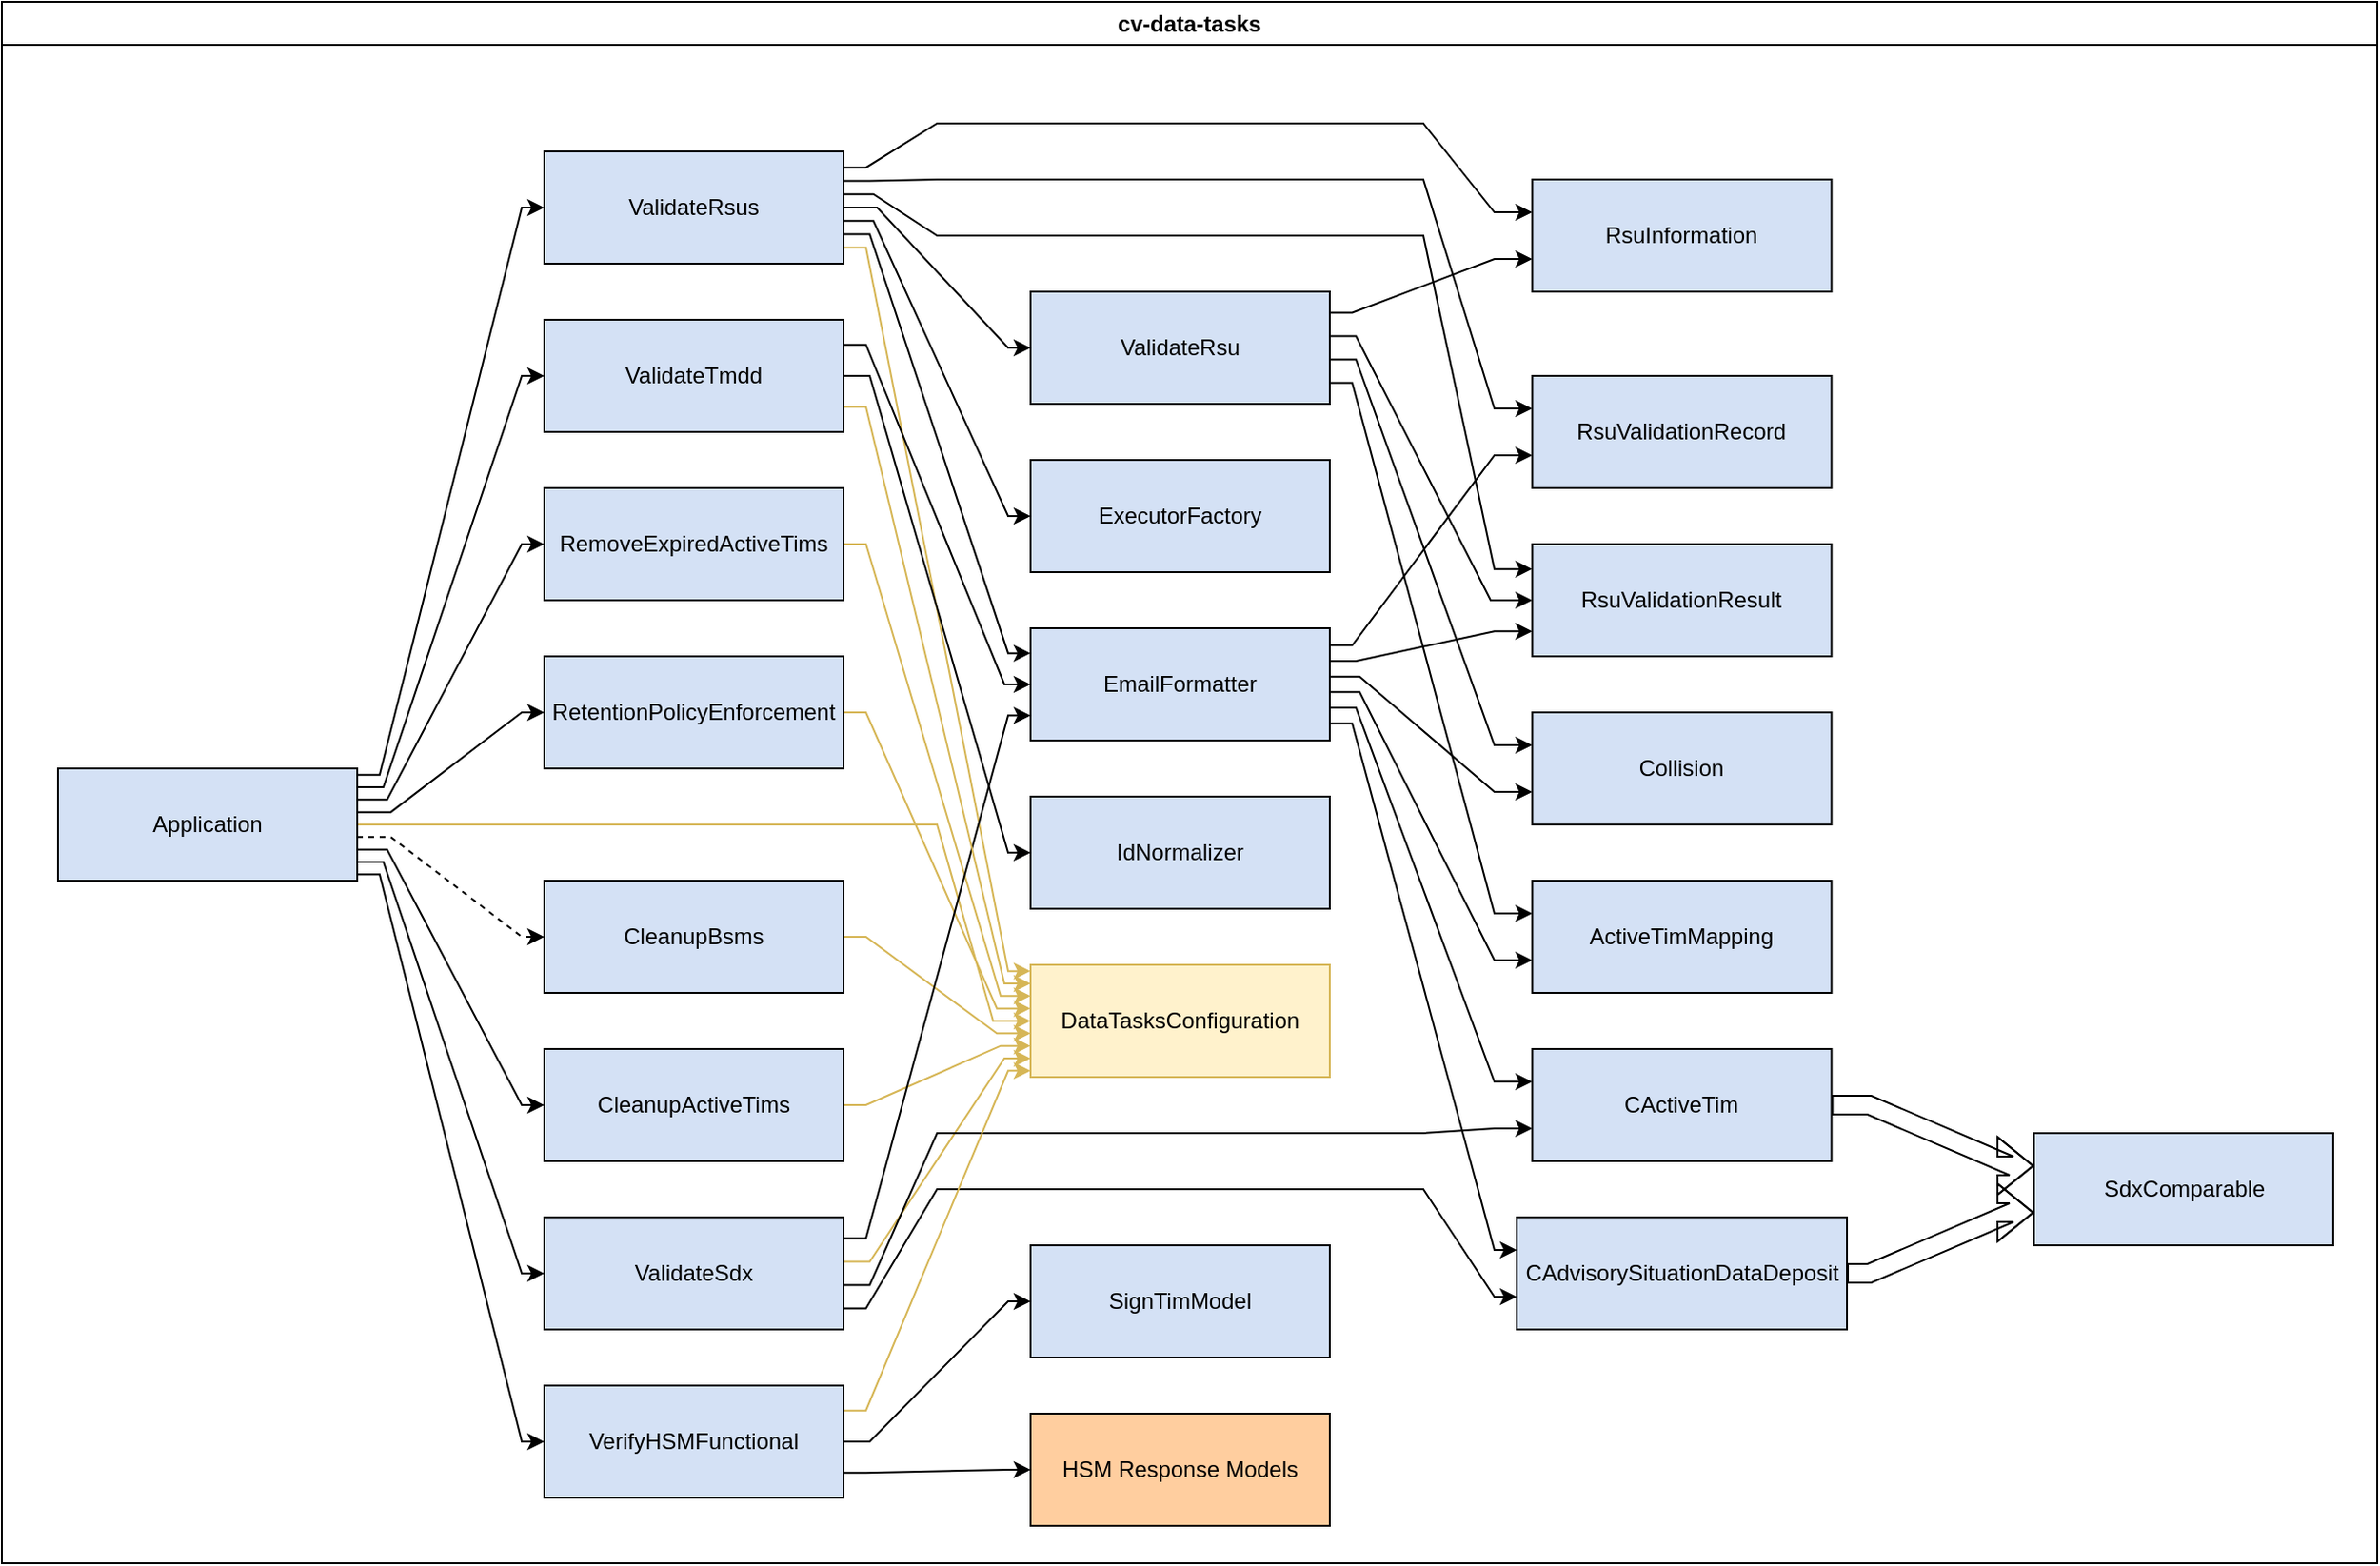 <mxfile version="24.2.5" type="device">
  <diagram id="C5RBs43oDa-KdzZeNtuy" name="Page-1">
    <mxGraphModel dx="2812" dy="2137" grid="1" gridSize="10" guides="1" tooltips="1" connect="1" arrows="1" fold="1" page="1" pageScale="1" pageWidth="827" pageHeight="1169" math="0" shadow="0">
      <root>
        <mxCell id="WIyWlLk6GJQsqaUBKTNV-0" />
        <mxCell id="WIyWlLk6GJQsqaUBKTNV-1" parent="WIyWlLk6GJQsqaUBKTNV-0" />
        <mxCell id="va2_-kU2H1jiuco8N1ax-3" value="DataTasksConfiguration" style="rounded=0;whiteSpace=wrap;html=1;fillColor=#fff2cc;container=0;strokeColor=#d6b656;gradientColor=none;" parent="WIyWlLk6GJQsqaUBKTNV-1" vertex="1">
          <mxGeometry x="520" y="450" width="160" height="60" as="geometry" />
        </mxCell>
        <mxCell id="LZZLjWpjytnXYlWd8Y8f-74" style="edgeStyle=orthogonalEdgeStyle;rounded=0;orthogonalLoop=1;jettySize=auto;html=1;noEdgeStyle=1;orthogonal=1;" edge="1" parent="WIyWlLk6GJQsqaUBKTNV-1" source="LZZLjWpjytnXYlWd8Y8f-1" target="LZZLjWpjytnXYlWd8Y8f-6">
          <mxGeometry relative="1" as="geometry">
            <Array as="points">
              <mxPoint x="696" y="304.167" />
              <mxPoint x="768" y="447.5" />
            </Array>
          </mxGeometry>
        </mxCell>
        <mxCell id="LZZLjWpjytnXYlWd8Y8f-75" style="edgeStyle=orthogonalEdgeStyle;rounded=0;orthogonalLoop=1;jettySize=auto;html=1;noEdgeStyle=1;orthogonal=1;" edge="1" parent="WIyWlLk6GJQsqaUBKTNV-1" source="LZZLjWpjytnXYlWd8Y8f-1" target="LZZLjWpjytnXYlWd8Y8f-7">
          <mxGeometry relative="1" as="geometry">
            <Array as="points">
              <mxPoint x="694" y="312.5" />
              <mxPoint x="768" y="512.5" />
            </Array>
          </mxGeometry>
        </mxCell>
        <mxCell id="LZZLjWpjytnXYlWd8Y8f-76" style="edgeStyle=orthogonalEdgeStyle;rounded=0;orthogonalLoop=1;jettySize=auto;html=1;noEdgeStyle=1;orthogonal=1;" edge="1" parent="WIyWlLk6GJQsqaUBKTNV-1" source="LZZLjWpjytnXYlWd8Y8f-1" target="LZZLjWpjytnXYlWd8Y8f-8">
          <mxGeometry relative="1" as="geometry">
            <Array as="points">
              <mxPoint x="692" y="320.833" />
              <mxPoint x="768" y="602.5" />
            </Array>
          </mxGeometry>
        </mxCell>
        <mxCell id="LZZLjWpjytnXYlWd8Y8f-77" style="edgeStyle=orthogonalEdgeStyle;rounded=0;orthogonalLoop=1;jettySize=auto;html=1;noEdgeStyle=1;orthogonal=1;" edge="1" parent="WIyWlLk6GJQsqaUBKTNV-1" source="LZZLjWpjytnXYlWd8Y8f-1" target="LZZLjWpjytnXYlWd8Y8f-9">
          <mxGeometry relative="1" as="geometry">
            <Array as="points">
              <mxPoint x="696" y="295.833" />
              <mxPoint x="768" y="357.5" />
            </Array>
          </mxGeometry>
        </mxCell>
        <mxCell id="LZZLjWpjytnXYlWd8Y8f-78" style="edgeStyle=orthogonalEdgeStyle;rounded=0;orthogonalLoop=1;jettySize=auto;html=1;noEdgeStyle=1;orthogonal=1;" edge="1" parent="WIyWlLk6GJQsqaUBKTNV-1" source="LZZLjWpjytnXYlWd8Y8f-1" target="LZZLjWpjytnXYlWd8Y8f-11">
          <mxGeometry relative="1" as="geometry">
            <Array as="points">
              <mxPoint x="692" y="279.167" />
              <mxPoint x="768" y="177.5" />
            </Array>
          </mxGeometry>
        </mxCell>
        <mxCell id="LZZLjWpjytnXYlWd8Y8f-79" style="edgeStyle=orthogonalEdgeStyle;rounded=0;orthogonalLoop=1;jettySize=auto;html=1;noEdgeStyle=1;orthogonal=1;" edge="1" parent="WIyWlLk6GJQsqaUBKTNV-1" source="LZZLjWpjytnXYlWd8Y8f-1" target="LZZLjWpjytnXYlWd8Y8f-12">
          <mxGeometry relative="1" as="geometry">
            <Array as="points">
              <mxPoint x="694" y="287.5" />
              <mxPoint x="768" y="271.667" />
            </Array>
          </mxGeometry>
        </mxCell>
        <mxCell id="LZZLjWpjytnXYlWd8Y8f-1" value="EmailFormatter" style="rounded=0;whiteSpace=wrap;html=1;fillColor=#D4E1F5;container=0;" vertex="1" parent="WIyWlLk6GJQsqaUBKTNV-1">
          <mxGeometry x="520" y="270" width="160" height="60" as="geometry" />
        </mxCell>
        <mxCell id="LZZLjWpjytnXYlWd8Y8f-2" value="ExecutorFactory" style="rounded=0;whiteSpace=wrap;html=1;fillColor=#D4E1F5;container=0;" vertex="1" parent="WIyWlLk6GJQsqaUBKTNV-1">
          <mxGeometry x="520" y="180" width="160" height="60" as="geometry" />
        </mxCell>
        <mxCell id="LZZLjWpjytnXYlWd8Y8f-3" value="IdNormalizer" style="rounded=0;whiteSpace=wrap;html=1;fillColor=#D4E1F5;container=0;" vertex="1" parent="WIyWlLk6GJQsqaUBKTNV-1">
          <mxGeometry x="520" y="360" width="160" height="60" as="geometry" />
        </mxCell>
        <mxCell id="LZZLjWpjytnXYlWd8Y8f-5" value="HSM Response Models" style="rounded=0;whiteSpace=wrap;html=1;fillColor=#FFCE9F;container=0;" vertex="1" parent="WIyWlLk6GJQsqaUBKTNV-1">
          <mxGeometry x="520" y="690" width="160" height="60" as="geometry" />
        </mxCell>
        <mxCell id="LZZLjWpjytnXYlWd8Y8f-6" value="ActiveTimMapping" style="rounded=0;whiteSpace=wrap;html=1;fillColor=#D4E1F5;container=0;" vertex="1" parent="WIyWlLk6GJQsqaUBKTNV-1">
          <mxGeometry x="788.25" y="405" width="160" height="60" as="geometry" />
        </mxCell>
        <mxCell id="LZZLjWpjytnXYlWd8Y8f-80" style="edgeStyle=orthogonalEdgeStyle;rounded=0;orthogonalLoop=1;jettySize=auto;html=1;shape=flexArrow;noEdgeStyle=1;orthogonal=1;" edge="1" parent="WIyWlLk6GJQsqaUBKTNV-1" source="LZZLjWpjytnXYlWd8Y8f-7" target="LZZLjWpjytnXYlWd8Y8f-13">
          <mxGeometry relative="1" as="geometry">
            <Array as="points">
              <mxPoint x="968.5" y="525" />
              <mxPoint x="1044.5" y="557.5" />
            </Array>
          </mxGeometry>
        </mxCell>
        <mxCell id="LZZLjWpjytnXYlWd8Y8f-7" value="CActiveTim" style="rounded=0;whiteSpace=wrap;html=1;fillColor=#D4E1F5;container=0;" vertex="1" parent="WIyWlLk6GJQsqaUBKTNV-1">
          <mxGeometry x="788.25" y="495" width="160" height="60" as="geometry" />
        </mxCell>
        <mxCell id="LZZLjWpjytnXYlWd8Y8f-81" style="edgeStyle=orthogonalEdgeStyle;rounded=0;orthogonalLoop=1;jettySize=auto;html=1;shape=flexArrow;noEdgeStyle=1;orthogonal=1;" edge="1" parent="WIyWlLk6GJQsqaUBKTNV-1" source="LZZLjWpjytnXYlWd8Y8f-8" target="LZZLjWpjytnXYlWd8Y8f-13">
          <mxGeometry relative="1" as="geometry">
            <Array as="points">
              <mxPoint x="968.5" y="615" />
              <mxPoint x="1044.5" y="582.5" />
            </Array>
          </mxGeometry>
        </mxCell>
        <mxCell id="LZZLjWpjytnXYlWd8Y8f-8" value="CAdvisorySituationDataDeposit" style="rounded=0;whiteSpace=wrap;html=1;fillColor=#D4E1F5;container=0;" vertex="1" parent="WIyWlLk6GJQsqaUBKTNV-1">
          <mxGeometry x="780" y="585" width="176.5" height="60" as="geometry" />
        </mxCell>
        <mxCell id="LZZLjWpjytnXYlWd8Y8f-9" value="Collision" style="rounded=0;whiteSpace=wrap;html=1;fillColor=#D4E1F5;container=0;" vertex="1" parent="WIyWlLk6GJQsqaUBKTNV-1">
          <mxGeometry x="788.25" y="315" width="160" height="60" as="geometry" />
        </mxCell>
        <mxCell id="LZZLjWpjytnXYlWd8Y8f-10" value="RsuInformation" style="rounded=0;whiteSpace=wrap;html=1;fillColor=#D4E1F5;container=0;" vertex="1" parent="WIyWlLk6GJQsqaUBKTNV-1">
          <mxGeometry x="788.25" y="30" width="160" height="60" as="geometry" />
        </mxCell>
        <mxCell id="LZZLjWpjytnXYlWd8Y8f-11" value="RsuValidationRecord" style="rounded=0;whiteSpace=wrap;html=1;fillColor=#D4E1F5;container=0;" vertex="1" parent="WIyWlLk6GJQsqaUBKTNV-1">
          <mxGeometry x="788.25" y="135" width="160" height="60" as="geometry" />
        </mxCell>
        <mxCell id="LZZLjWpjytnXYlWd8Y8f-12" value="RsuValidationResult" style="rounded=0;whiteSpace=wrap;html=1;fillColor=#D4E1F5;container=0;" vertex="1" parent="WIyWlLk6GJQsqaUBKTNV-1">
          <mxGeometry x="788.25" y="225" width="160" height="60" as="geometry" />
        </mxCell>
        <mxCell id="LZZLjWpjytnXYlWd8Y8f-13" value="SdxComparable" style="rounded=0;whiteSpace=wrap;html=1;fillColor=#D4E1F5;container=0;" vertex="1" parent="WIyWlLk6GJQsqaUBKTNV-1">
          <mxGeometry x="1056.5" y="540" width="160" height="60" as="geometry" />
        </mxCell>
        <mxCell id="LZZLjWpjytnXYlWd8Y8f-14" value="SignTimModel" style="rounded=0;whiteSpace=wrap;html=1;fillColor=#D4E1F5;container=0;" vertex="1" parent="WIyWlLk6GJQsqaUBKTNV-1">
          <mxGeometry x="520" y="600" width="160" height="60" as="geometry" />
        </mxCell>
        <mxCell id="LZZLjWpjytnXYlWd8Y8f-38" style="edgeStyle=orthogonalEdgeStyle;rounded=0;orthogonalLoop=1;jettySize=auto;html=1;noEdgeStyle=1;orthogonal=1;" edge="1" parent="WIyWlLk6GJQsqaUBKTNV-1" source="LZZLjWpjytnXYlWd8Y8f-15" target="LZZLjWpjytnXYlWd8Y8f-27">
          <mxGeometry relative="1" as="geometry">
            <Array as="points">
              <mxPoint x="176" y="388.333" />
              <mxPoint x="248" y="525" />
            </Array>
          </mxGeometry>
        </mxCell>
        <mxCell id="LZZLjWpjytnXYlWd8Y8f-39" style="edgeStyle=orthogonalEdgeStyle;rounded=0;orthogonalLoop=1;jettySize=auto;html=1;noEdgeStyle=1;orthogonal=1;" edge="1" parent="WIyWlLk6GJQsqaUBKTNV-1" source="LZZLjWpjytnXYlWd8Y8f-15" target="LZZLjWpjytnXYlWd8Y8f-29">
          <mxGeometry relative="1" as="geometry">
            <Array as="points">
              <mxPoint x="176" y="361.667" />
              <mxPoint x="248" y="225" />
            </Array>
          </mxGeometry>
        </mxCell>
        <mxCell id="LZZLjWpjytnXYlWd8Y8f-40" style="edgeStyle=orthogonalEdgeStyle;rounded=0;orthogonalLoop=1;jettySize=auto;html=1;noEdgeStyle=1;orthogonal=1;" edge="1" parent="WIyWlLk6GJQsqaUBKTNV-1" source="LZZLjWpjytnXYlWd8Y8f-15" target="LZZLjWpjytnXYlWd8Y8f-30">
          <mxGeometry relative="1" as="geometry">
            <Array as="points">
              <mxPoint x="178" y="368.333" />
              <mxPoint x="248" y="315" />
            </Array>
          </mxGeometry>
        </mxCell>
        <mxCell id="LZZLjWpjytnXYlWd8Y8f-41" style="edgeStyle=orthogonalEdgeStyle;rounded=0;orthogonalLoop=1;jettySize=auto;html=1;noEdgeStyle=1;orthogonal=1;" edge="1" parent="WIyWlLk6GJQsqaUBKTNV-1" source="LZZLjWpjytnXYlWd8Y8f-15" target="LZZLjWpjytnXYlWd8Y8f-32">
          <mxGeometry relative="1" as="geometry">
            <Array as="points">
              <mxPoint x="172" y="348.333" />
              <mxPoint x="248" y="45" />
            </Array>
          </mxGeometry>
        </mxCell>
        <mxCell id="LZZLjWpjytnXYlWd8Y8f-42" style="edgeStyle=orthogonalEdgeStyle;rounded=0;orthogonalLoop=1;jettySize=auto;html=1;noEdgeStyle=1;orthogonal=1;" edge="1" parent="WIyWlLk6GJQsqaUBKTNV-1" source="LZZLjWpjytnXYlWd8Y8f-15" target="LZZLjWpjytnXYlWd8Y8f-33">
          <mxGeometry relative="1" as="geometry">
            <Array as="points">
              <mxPoint x="174" y="395.0" />
              <mxPoint x="248" y="615" />
            </Array>
          </mxGeometry>
        </mxCell>
        <mxCell id="LZZLjWpjytnXYlWd8Y8f-44" style="edgeStyle=orthogonalEdgeStyle;rounded=0;orthogonalLoop=1;jettySize=auto;html=1;noEdgeStyle=1;orthogonal=1;" edge="1" parent="WIyWlLk6GJQsqaUBKTNV-1" source="LZZLjWpjytnXYlWd8Y8f-15" target="LZZLjWpjytnXYlWd8Y8f-34">
          <mxGeometry relative="1" as="geometry">
            <Array as="points">
              <mxPoint x="174" y="355" />
              <mxPoint x="248" y="135" />
            </Array>
          </mxGeometry>
        </mxCell>
        <mxCell id="LZZLjWpjytnXYlWd8Y8f-45" style="edgeStyle=orthogonalEdgeStyle;rounded=0;orthogonalLoop=1;jettySize=auto;html=1;noEdgeStyle=1;orthogonal=1;" edge="1" parent="WIyWlLk6GJQsqaUBKTNV-1" source="LZZLjWpjytnXYlWd8Y8f-15" target="LZZLjWpjytnXYlWd8Y8f-35">
          <mxGeometry relative="1" as="geometry">
            <Array as="points">
              <mxPoint x="172" y="401.667" />
              <mxPoint x="248" y="705" />
            </Array>
          </mxGeometry>
        </mxCell>
        <mxCell id="LZZLjWpjytnXYlWd8Y8f-46" style="edgeStyle=orthogonalEdgeStyle;rounded=0;orthogonalLoop=1;jettySize=auto;html=1;noEdgeStyle=1;orthogonal=1;fillColor=#fff2cc;strokeColor=#d6b656;" edge="1" parent="WIyWlLk6GJQsqaUBKTNV-1" source="LZZLjWpjytnXYlWd8Y8f-15" target="va2_-kU2H1jiuco8N1ax-3">
          <mxGeometry relative="1" as="geometry">
            <Array as="points">
              <mxPoint x="180" y="375.0" />
              <mxPoint x="210" y="375" />
              <mxPoint x="470" y="375" />
              <mxPoint x="500" y="480.0" />
            </Array>
          </mxGeometry>
        </mxCell>
        <mxCell id="LZZLjWpjytnXYlWd8Y8f-84" style="rounded=0;orthogonalLoop=1;jettySize=auto;html=1;elbow=vertical;dashed=1;noEdgeStyle=1;orthogonal=1;" edge="1" parent="WIyWlLk6GJQsqaUBKTNV-1" source="LZZLjWpjytnXYlWd8Y8f-15" target="LZZLjWpjytnXYlWd8Y8f-28">
          <mxGeometry relative="1" as="geometry">
            <Array as="points">
              <mxPoint x="178" y="381.667" />
              <mxPoint x="248" y="435" />
            </Array>
          </mxGeometry>
        </mxCell>
        <mxCell id="LZZLjWpjytnXYlWd8Y8f-15" value="Application" style="rounded=0;whiteSpace=wrap;html=1;fillColor=#D4E1F5;container=0;" vertex="1" parent="WIyWlLk6GJQsqaUBKTNV-1">
          <mxGeometry y="345" width="160" height="60" as="geometry" />
        </mxCell>
        <mxCell id="LZZLjWpjytnXYlWd8Y8f-47" style="edgeStyle=orthogonalEdgeStyle;rounded=0;orthogonalLoop=1;jettySize=auto;html=1;noEdgeStyle=1;orthogonal=1;fillColor=#fff2cc;strokeColor=#d6b656;" edge="1" parent="WIyWlLk6GJQsqaUBKTNV-1" source="LZZLjWpjytnXYlWd8Y8f-27" target="va2_-kU2H1jiuco8N1ax-3">
          <mxGeometry relative="1" as="geometry">
            <Array as="points">
              <mxPoint x="432" y="525" />
              <mxPoint x="504" y="493.333" />
            </Array>
          </mxGeometry>
        </mxCell>
        <mxCell id="LZZLjWpjytnXYlWd8Y8f-27" value="CleanupActiveTims" style="rounded=0;whiteSpace=wrap;html=1;fillColor=#D4E1F5;container=0;" vertex="1" parent="WIyWlLk6GJQsqaUBKTNV-1">
          <mxGeometry x="260" y="495" width="160" height="60" as="geometry" />
        </mxCell>
        <mxCell id="LZZLjWpjytnXYlWd8Y8f-48" style="edgeStyle=orthogonalEdgeStyle;rounded=0;orthogonalLoop=1;jettySize=auto;html=1;noEdgeStyle=1;orthogonal=1;fillColor=#fff2cc;strokeColor=#d6b656;" edge="1" parent="WIyWlLk6GJQsqaUBKTNV-1" source="LZZLjWpjytnXYlWd8Y8f-28" target="va2_-kU2H1jiuco8N1ax-3">
          <mxGeometry relative="1" as="geometry">
            <Array as="points">
              <mxPoint x="432" y="435" />
              <mxPoint x="502" y="486.667" />
            </Array>
          </mxGeometry>
        </mxCell>
        <mxCell id="LZZLjWpjytnXYlWd8Y8f-28" value="CleanupBsms" style="rounded=0;whiteSpace=wrap;html=1;fillColor=#D4E1F5;container=0;" vertex="1" parent="WIyWlLk6GJQsqaUBKTNV-1">
          <mxGeometry x="260" y="405" width="160" height="60" as="geometry" />
        </mxCell>
        <mxCell id="LZZLjWpjytnXYlWd8Y8f-49" style="edgeStyle=orthogonalEdgeStyle;rounded=0;orthogonalLoop=1;jettySize=auto;html=1;noEdgeStyle=1;orthogonal=1;fillColor=#fff2cc;strokeColor=#d6b656;" edge="1" parent="WIyWlLk6GJQsqaUBKTNV-1" source="LZZLjWpjytnXYlWd8Y8f-29" target="va2_-kU2H1jiuco8N1ax-3">
          <mxGeometry relative="1" as="geometry">
            <Array as="points">
              <mxPoint x="432" y="225" />
              <mxPoint x="504" y="466.667" />
            </Array>
          </mxGeometry>
        </mxCell>
        <mxCell id="LZZLjWpjytnXYlWd8Y8f-29" value="RemoveExpiredActiveTims" style="rounded=0;whiteSpace=wrap;html=1;fillColor=#D4E1F5;container=0;" vertex="1" parent="WIyWlLk6GJQsqaUBKTNV-1">
          <mxGeometry x="260" y="195" width="160" height="60" as="geometry" />
        </mxCell>
        <mxCell id="LZZLjWpjytnXYlWd8Y8f-50" style="edgeStyle=orthogonalEdgeStyle;rounded=0;orthogonalLoop=1;jettySize=auto;html=1;noEdgeStyle=1;orthogonal=1;fillColor=#fff2cc;strokeColor=#d6b656;" edge="1" parent="WIyWlLk6GJQsqaUBKTNV-1" source="LZZLjWpjytnXYlWd8Y8f-30" target="va2_-kU2H1jiuco8N1ax-3">
          <mxGeometry relative="1" as="geometry">
            <Array as="points">
              <mxPoint x="432" y="315" />
              <mxPoint x="502" y="473.333" />
            </Array>
          </mxGeometry>
        </mxCell>
        <mxCell id="LZZLjWpjytnXYlWd8Y8f-30" value="RetentionPolicyEnforcement" style="rounded=0;whiteSpace=wrap;html=1;fillColor=#D4E1F5;container=0;" vertex="1" parent="WIyWlLk6GJQsqaUBKTNV-1">
          <mxGeometry x="260" y="285" width="160" height="60" as="geometry" />
        </mxCell>
        <mxCell id="LZZLjWpjytnXYlWd8Y8f-51" style="edgeStyle=orthogonalEdgeStyle;rounded=0;orthogonalLoop=1;jettySize=auto;html=1;noEdgeStyle=1;orthogonal=1;" edge="1" parent="WIyWlLk6GJQsqaUBKTNV-1" source="LZZLjWpjytnXYlWd8Y8f-31" target="LZZLjWpjytnXYlWd8Y8f-6">
          <mxGeometry relative="1" as="geometry">
            <Array as="points">
              <mxPoint x="692" y="138.75" />
              <mxPoint x="768" y="422.5" />
            </Array>
          </mxGeometry>
        </mxCell>
        <mxCell id="LZZLjWpjytnXYlWd8Y8f-52" style="edgeStyle=orthogonalEdgeStyle;rounded=0;orthogonalLoop=1;jettySize=auto;html=1;noEdgeStyle=1;orthogonal=1;" edge="1" parent="WIyWlLk6GJQsqaUBKTNV-1" source="LZZLjWpjytnXYlWd8Y8f-31" target="LZZLjWpjytnXYlWd8Y8f-9">
          <mxGeometry relative="1" as="geometry">
            <Array as="points">
              <mxPoint x="694" y="126.25" />
              <mxPoint x="768" y="332.5" />
            </Array>
          </mxGeometry>
        </mxCell>
        <mxCell id="LZZLjWpjytnXYlWd8Y8f-53" style="edgeStyle=orthogonalEdgeStyle;rounded=0;orthogonalLoop=1;jettySize=auto;html=1;noEdgeStyle=1;orthogonal=1;" edge="1" parent="WIyWlLk6GJQsqaUBKTNV-1" source="LZZLjWpjytnXYlWd8Y8f-31" target="LZZLjWpjytnXYlWd8Y8f-10">
          <mxGeometry relative="1" as="geometry">
            <Array as="points">
              <mxPoint x="692" y="101.25" />
              <mxPoint x="768" y="72.5" />
            </Array>
          </mxGeometry>
        </mxCell>
        <mxCell id="LZZLjWpjytnXYlWd8Y8f-54" style="edgeStyle=orthogonalEdgeStyle;rounded=0;orthogonalLoop=1;jettySize=auto;html=1;noEdgeStyle=1;orthogonal=1;" edge="1" parent="WIyWlLk6GJQsqaUBKTNV-1" source="LZZLjWpjytnXYlWd8Y8f-31" target="LZZLjWpjytnXYlWd8Y8f-12">
          <mxGeometry relative="1" as="geometry">
            <Array as="points">
              <mxPoint x="694" y="113.75" />
              <mxPoint x="766" y="255" />
            </Array>
          </mxGeometry>
        </mxCell>
        <mxCell id="LZZLjWpjytnXYlWd8Y8f-31" value="ValidateRsu" style="rounded=0;whiteSpace=wrap;html=1;fillColor=#D4E1F5;container=0;" vertex="1" parent="WIyWlLk6GJQsqaUBKTNV-1">
          <mxGeometry x="520" y="90" width="160" height="60" as="geometry" />
        </mxCell>
        <mxCell id="LZZLjWpjytnXYlWd8Y8f-55" style="edgeStyle=orthogonalEdgeStyle;rounded=0;orthogonalLoop=1;jettySize=auto;html=1;noEdgeStyle=1;orthogonal=1;fillColor=#fff2cc;strokeColor=#d6b656;" edge="1" parent="WIyWlLk6GJQsqaUBKTNV-1" source="LZZLjWpjytnXYlWd8Y8f-32" target="va2_-kU2H1jiuco8N1ax-3">
          <mxGeometry relative="1" as="geometry">
            <Array as="points">
              <mxPoint x="432" y="66.429" />
              <mxPoint x="508" y="453.333" />
            </Array>
          </mxGeometry>
        </mxCell>
        <mxCell id="LZZLjWpjytnXYlWd8Y8f-57" style="edgeStyle=orthogonalEdgeStyle;rounded=0;orthogonalLoop=1;jettySize=auto;html=1;noEdgeStyle=1;orthogonal=1;" edge="1" parent="WIyWlLk6GJQsqaUBKTNV-1" source="LZZLjWpjytnXYlWd8Y8f-32" target="LZZLjWpjytnXYlWd8Y8f-1">
          <mxGeometry relative="1" as="geometry">
            <Array as="points">
              <mxPoint x="434" y="59.286" />
              <mxPoint x="508" y="283.333" />
            </Array>
          </mxGeometry>
        </mxCell>
        <mxCell id="LZZLjWpjytnXYlWd8Y8f-58" style="edgeStyle=orthogonalEdgeStyle;rounded=0;orthogonalLoop=1;jettySize=auto;html=1;noEdgeStyle=1;orthogonal=1;" edge="1" parent="WIyWlLk6GJQsqaUBKTNV-1" source="LZZLjWpjytnXYlWd8Y8f-32" target="LZZLjWpjytnXYlWd8Y8f-2">
          <mxGeometry relative="1" as="geometry">
            <Array as="points">
              <mxPoint x="436" y="52.143" />
              <mxPoint x="508" y="210" />
            </Array>
          </mxGeometry>
        </mxCell>
        <mxCell id="LZZLjWpjytnXYlWd8Y8f-60" style="edgeStyle=orthogonalEdgeStyle;rounded=0;orthogonalLoop=1;jettySize=auto;html=1;noEdgeStyle=1;orthogonal=1;" edge="1" parent="WIyWlLk6GJQsqaUBKTNV-1" source="LZZLjWpjytnXYlWd8Y8f-32" target="LZZLjWpjytnXYlWd8Y8f-10">
          <mxGeometry relative="1" as="geometry">
            <Array as="points">
              <mxPoint x="432" y="23.571" />
              <mxPoint x="470" />
              <mxPoint x="730" />
              <mxPoint x="768" y="47.5" />
            </Array>
          </mxGeometry>
        </mxCell>
        <mxCell id="LZZLjWpjytnXYlWd8Y8f-61" style="edgeStyle=orthogonalEdgeStyle;rounded=0;orthogonalLoop=1;jettySize=auto;html=1;noEdgeStyle=1;orthogonal=1;" edge="1" parent="WIyWlLk6GJQsqaUBKTNV-1" source="LZZLjWpjytnXYlWd8Y8f-32" target="LZZLjWpjytnXYlWd8Y8f-11">
          <mxGeometry relative="1" as="geometry">
            <Array as="points">
              <mxPoint x="434" y="30.714" />
              <mxPoint x="470" y="30" />
              <mxPoint x="730" y="30" />
              <mxPoint x="768" y="152.5" />
            </Array>
          </mxGeometry>
        </mxCell>
        <mxCell id="LZZLjWpjytnXYlWd8Y8f-62" style="edgeStyle=orthogonalEdgeStyle;rounded=0;orthogonalLoop=1;jettySize=auto;html=1;noEdgeStyle=1;orthogonal=1;" edge="1" parent="WIyWlLk6GJQsqaUBKTNV-1" source="LZZLjWpjytnXYlWd8Y8f-32" target="LZZLjWpjytnXYlWd8Y8f-12">
          <mxGeometry relative="1" as="geometry">
            <Array as="points">
              <mxPoint x="436" y="37.857" />
              <mxPoint x="470" y="60" />
              <mxPoint x="730" y="60" />
              <mxPoint x="768" y="238.333" />
            </Array>
          </mxGeometry>
        </mxCell>
        <mxCell id="LZZLjWpjytnXYlWd8Y8f-82" style="edgeStyle=orthogonalEdgeStyle;rounded=0;orthogonalLoop=1;jettySize=auto;html=1;noEdgeStyle=1;orthogonal=1;" edge="1" parent="WIyWlLk6GJQsqaUBKTNV-1" source="LZZLjWpjytnXYlWd8Y8f-32" target="LZZLjWpjytnXYlWd8Y8f-31">
          <mxGeometry relative="1" as="geometry">
            <Array as="points">
              <mxPoint x="438" y="45.0" />
              <mxPoint x="508" y="120" />
            </Array>
          </mxGeometry>
        </mxCell>
        <mxCell id="LZZLjWpjytnXYlWd8Y8f-32" value="ValidateRsus" style="rounded=0;whiteSpace=wrap;html=1;fillColor=#D4E1F5;container=0;" vertex="1" parent="WIyWlLk6GJQsqaUBKTNV-1">
          <mxGeometry x="260" y="15" width="160" height="60" as="geometry" />
        </mxCell>
        <mxCell id="LZZLjWpjytnXYlWd8Y8f-63" style="edgeStyle=orthogonalEdgeStyle;rounded=0;orthogonalLoop=1;jettySize=auto;html=1;noEdgeStyle=1;orthogonal=1;fillColor=#fff2cc;strokeColor=#d6b656;" edge="1" parent="WIyWlLk6GJQsqaUBKTNV-1" source="LZZLjWpjytnXYlWd8Y8f-33" target="va2_-kU2H1jiuco8N1ax-3">
          <mxGeometry relative="1" as="geometry">
            <Array as="points">
              <mxPoint x="434" y="608.75" />
              <mxPoint x="506" y="500.0" />
            </Array>
          </mxGeometry>
        </mxCell>
        <mxCell id="LZZLjWpjytnXYlWd8Y8f-64" style="edgeStyle=orthogonalEdgeStyle;rounded=0;orthogonalLoop=1;jettySize=auto;html=1;noEdgeStyle=1;orthogonal=1;" edge="1" parent="WIyWlLk6GJQsqaUBKTNV-1" source="LZZLjWpjytnXYlWd8Y8f-33" target="LZZLjWpjytnXYlWd8Y8f-1">
          <mxGeometry relative="1" as="geometry">
            <Array as="points">
              <mxPoint x="432" y="596.25" />
              <mxPoint x="508" y="316.667" />
            </Array>
          </mxGeometry>
        </mxCell>
        <mxCell id="LZZLjWpjytnXYlWd8Y8f-65" style="edgeStyle=orthogonalEdgeStyle;rounded=0;orthogonalLoop=1;jettySize=auto;html=1;noEdgeStyle=1;orthogonal=1;" edge="1" parent="WIyWlLk6GJQsqaUBKTNV-1" source="LZZLjWpjytnXYlWd8Y8f-33" target="LZZLjWpjytnXYlWd8Y8f-7">
          <mxGeometry relative="1" as="geometry">
            <Array as="points">
              <mxPoint x="434" y="621.25" />
              <mxPoint x="470" y="540" />
              <mxPoint x="730" y="540" />
              <mxPoint x="768" y="537.5" />
            </Array>
          </mxGeometry>
        </mxCell>
        <mxCell id="LZZLjWpjytnXYlWd8Y8f-66" style="edgeStyle=orthogonalEdgeStyle;rounded=0;orthogonalLoop=1;jettySize=auto;html=1;noEdgeStyle=1;orthogonal=1;" edge="1" parent="WIyWlLk6GJQsqaUBKTNV-1" source="LZZLjWpjytnXYlWd8Y8f-33" target="LZZLjWpjytnXYlWd8Y8f-8">
          <mxGeometry relative="1" as="geometry">
            <Array as="points">
              <mxPoint x="432" y="633.75" />
              <mxPoint x="470" y="570" />
              <mxPoint x="730" y="570" />
              <mxPoint x="768" y="627.5" />
            </Array>
          </mxGeometry>
        </mxCell>
        <mxCell id="LZZLjWpjytnXYlWd8Y8f-33" value="ValidateSdx" style="rounded=0;whiteSpace=wrap;html=1;fillColor=#D4E1F5;container=0;" vertex="1" parent="WIyWlLk6GJQsqaUBKTNV-1">
          <mxGeometry x="260" y="585" width="160" height="60" as="geometry" />
        </mxCell>
        <mxCell id="LZZLjWpjytnXYlWd8Y8f-67" style="edgeStyle=orthogonalEdgeStyle;rounded=0;orthogonalLoop=1;jettySize=auto;html=1;noEdgeStyle=1;orthogonal=1;fillColor=#fff2cc;strokeColor=#d6b656;" edge="1" parent="WIyWlLk6GJQsqaUBKTNV-1" source="LZZLjWpjytnXYlWd8Y8f-34" target="va2_-kU2H1jiuco8N1ax-3">
          <mxGeometry relative="1" as="geometry">
            <Array as="points">
              <mxPoint x="432" y="151.667" />
              <mxPoint x="506" y="460" />
            </Array>
          </mxGeometry>
        </mxCell>
        <mxCell id="LZZLjWpjytnXYlWd8Y8f-68" style="edgeStyle=orthogonalEdgeStyle;rounded=0;orthogonalLoop=1;jettySize=auto;html=1;noEdgeStyle=1;orthogonal=1;" edge="1" parent="WIyWlLk6GJQsqaUBKTNV-1" source="LZZLjWpjytnXYlWd8Y8f-34" target="LZZLjWpjytnXYlWd8Y8f-1">
          <mxGeometry relative="1" as="geometry">
            <Array as="points">
              <mxPoint x="432" y="118.333" />
              <mxPoint x="506" y="300" />
            </Array>
          </mxGeometry>
        </mxCell>
        <mxCell id="LZZLjWpjytnXYlWd8Y8f-69" style="edgeStyle=orthogonalEdgeStyle;rounded=0;orthogonalLoop=1;jettySize=auto;html=1;noEdgeStyle=1;orthogonal=1;" edge="1" parent="WIyWlLk6GJQsqaUBKTNV-1" source="LZZLjWpjytnXYlWd8Y8f-34" target="LZZLjWpjytnXYlWd8Y8f-3">
          <mxGeometry relative="1" as="geometry">
            <Array as="points">
              <mxPoint x="434" y="135" />
              <mxPoint x="508" y="390" />
            </Array>
          </mxGeometry>
        </mxCell>
        <mxCell id="LZZLjWpjytnXYlWd8Y8f-34" value="ValidateTmdd" style="rounded=0;whiteSpace=wrap;html=1;fillColor=#D4E1F5;container=0;" vertex="1" parent="WIyWlLk6GJQsqaUBKTNV-1">
          <mxGeometry x="260" y="105" width="160" height="60" as="geometry" />
        </mxCell>
        <mxCell id="LZZLjWpjytnXYlWd8Y8f-70" style="edgeStyle=orthogonalEdgeStyle;rounded=0;orthogonalLoop=1;jettySize=auto;html=1;noEdgeStyle=1;orthogonal=1;fillColor=#fff2cc;strokeColor=#d6b656;" edge="1" parent="WIyWlLk6GJQsqaUBKTNV-1" source="LZZLjWpjytnXYlWd8Y8f-35" target="va2_-kU2H1jiuco8N1ax-3">
          <mxGeometry relative="1" as="geometry">
            <Array as="points">
              <mxPoint x="432" y="688.333" />
              <mxPoint x="508" y="506.667" />
            </Array>
          </mxGeometry>
        </mxCell>
        <mxCell id="LZZLjWpjytnXYlWd8Y8f-72" style="edgeStyle=orthogonalEdgeStyle;rounded=0;orthogonalLoop=1;jettySize=auto;html=1;noEdgeStyle=1;orthogonal=1;" edge="1" parent="WIyWlLk6GJQsqaUBKTNV-1" source="LZZLjWpjytnXYlWd8Y8f-35" target="LZZLjWpjytnXYlWd8Y8f-14">
          <mxGeometry relative="1" as="geometry">
            <Array as="points">
              <mxPoint x="434" y="705" />
              <mxPoint x="508" y="630" />
            </Array>
          </mxGeometry>
        </mxCell>
        <mxCell id="LZZLjWpjytnXYlWd8Y8f-73" style="edgeStyle=orthogonalEdgeStyle;rounded=0;orthogonalLoop=1;jettySize=auto;html=1;noEdgeStyle=1;orthogonal=1;" edge="1" parent="WIyWlLk6GJQsqaUBKTNV-1" source="LZZLjWpjytnXYlWd8Y8f-35" target="LZZLjWpjytnXYlWd8Y8f-5">
          <mxGeometry relative="1" as="geometry">
            <Array as="points">
              <mxPoint x="432" y="721.667" />
              <mxPoint x="508" y="720" />
            </Array>
          </mxGeometry>
        </mxCell>
        <mxCell id="LZZLjWpjytnXYlWd8Y8f-35" value="VerifyHSMFunctional" style="rounded=0;whiteSpace=wrap;html=1;fillColor=#D4E1F5;container=0;" vertex="1" parent="WIyWlLk6GJQsqaUBKTNV-1">
          <mxGeometry x="260" y="675" width="160" height="60" as="geometry" />
        </mxCell>
        <mxCell id="LZZLjWpjytnXYlWd8Y8f-85" value="cv-data-tasks" style="swimlane;whiteSpace=wrap;html=1;" vertex="1" parent="WIyWlLk6GJQsqaUBKTNV-1">
          <mxGeometry x="-30" y="-65" width="1270" height="835" as="geometry" />
        </mxCell>
      </root>
    </mxGraphModel>
  </diagram>
</mxfile>
